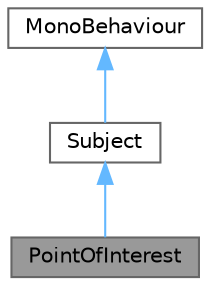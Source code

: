 digraph "PointOfInterest"
{
 // LATEX_PDF_SIZE
  bgcolor="transparent";
  edge [fontname=Helvetica,fontsize=10,labelfontname=Helvetica,labelfontsize=10];
  node [fontname=Helvetica,fontsize=10,shape=box,height=0.2,width=0.4];
  Node1 [label="PointOfInterest",height=0.2,width=0.4,color="gray40", fillcolor="grey60", style="filled", fontcolor="black",tooltip="Upon colliding or movement change, sends notification to observer with Notification type"];
  Node2 -> Node1 [dir="back",color="steelblue1",style="solid"];
  Node2 [label="Subject",height=0.2,width=0.4,color="gray40", fillcolor="white", style="filled",URL="$class_subject.html",tooltip="Abstract class for a Subject, used in Observer Pattern Registers and Unregisters Observers and deals ..."];
  Node3 -> Node2 [dir="back",color="steelblue1",style="solid"];
  Node3 [label="MonoBehaviour",height=0.2,width=0.4,color="gray40", fillcolor="white", style="filled",tooltip=" "];
}

